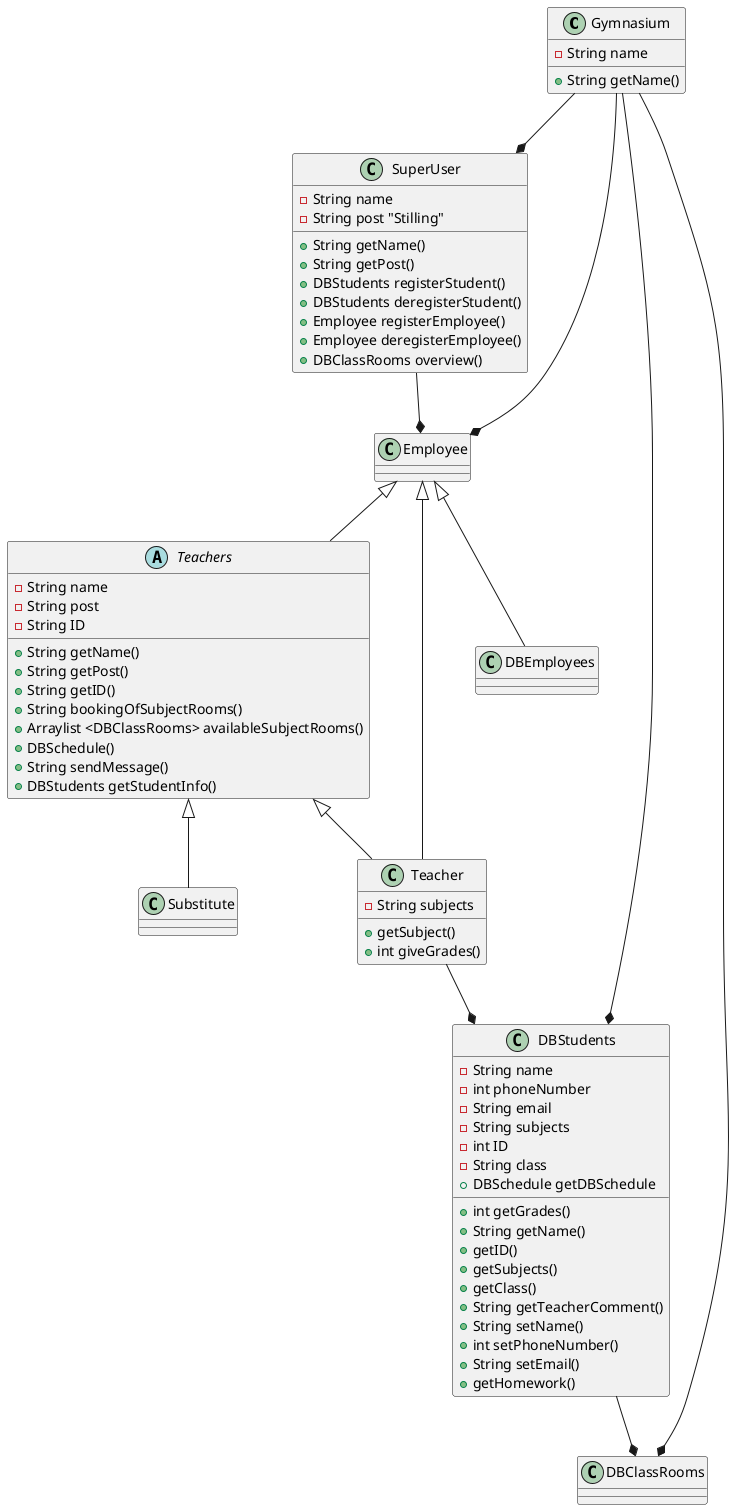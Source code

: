
@startuml
'https://plantuml.com/class-diagram
class Gymnasium

Abstract Teachers
class Substitute
class Teacher

class SuperUser

class DBEmployees
class DBStudents
class DBClassRooms

Gymnasium --* DBStudents
Gymnasium --* DBClassRooms
Gymnasium --* SuperUser
Gymnasium --* Employee
Employee <|-- DBEmployees
Employee <|-- Teachers
Employee <|-- Teacher
Teacher --* DBStudents
DBStudents --* DBClassRooms
SuperUser --* Employee
Teachers <|-- Teacher
Teachers <|-- Substitute


Gymnasium : - String name
Gymnasium : + String getName()


SuperUser : - String name
SuperUser : - String post "Stilling"
SuperUser : + String getName()
SuperUser : + String getPost()
SuperUser : + DBStudents registerStudent()
SuperUser : + DBStudents deregisterStudent()
SuperUser : + Employee registerEmployee()
SuperUser : + Employee deregisterEmployee()
SuperUser : + DBClassRooms overview()


Teachers : - String name
Teachers : - String post
Teachers : - String ID
Teachers : + String getName()
Teachers : + String getPost()
Teachers : + String getID()
Teachers : + String bookingOfSubjectRooms()
Teachers : + Arraylist <DBClassRooms> availableSubjectRooms()
Teachers : + DBSchedule()
Teachers : + String sendMessage()
Teachers : + DBStudents getStudentInfo()


Teacher : - String subjects
Teacher : + getSubject()
Teacher : + int giveGrades()


DBStudents : - String name
DBStudents : - int phoneNumber
DBStudents : - String email
DBStudents : - String subjects
DBStudents : - int ID
DBStudents : - String class
DBStudents : + DBSchedule getDBSchedule
DBStudents : + int getGrades()
DBStudents : + String getName()
DBStudents : + getID()
DBStudents : + getSubjects()
DBStudents : + getClass()
DBStudents : + String getTeacherComment()
DBStudents : + String setName()
DBStudents : + int setPhoneNumber()
DBStudents : + String setEmail()
DBStudents : + getHomework()








@enduml

@enduml